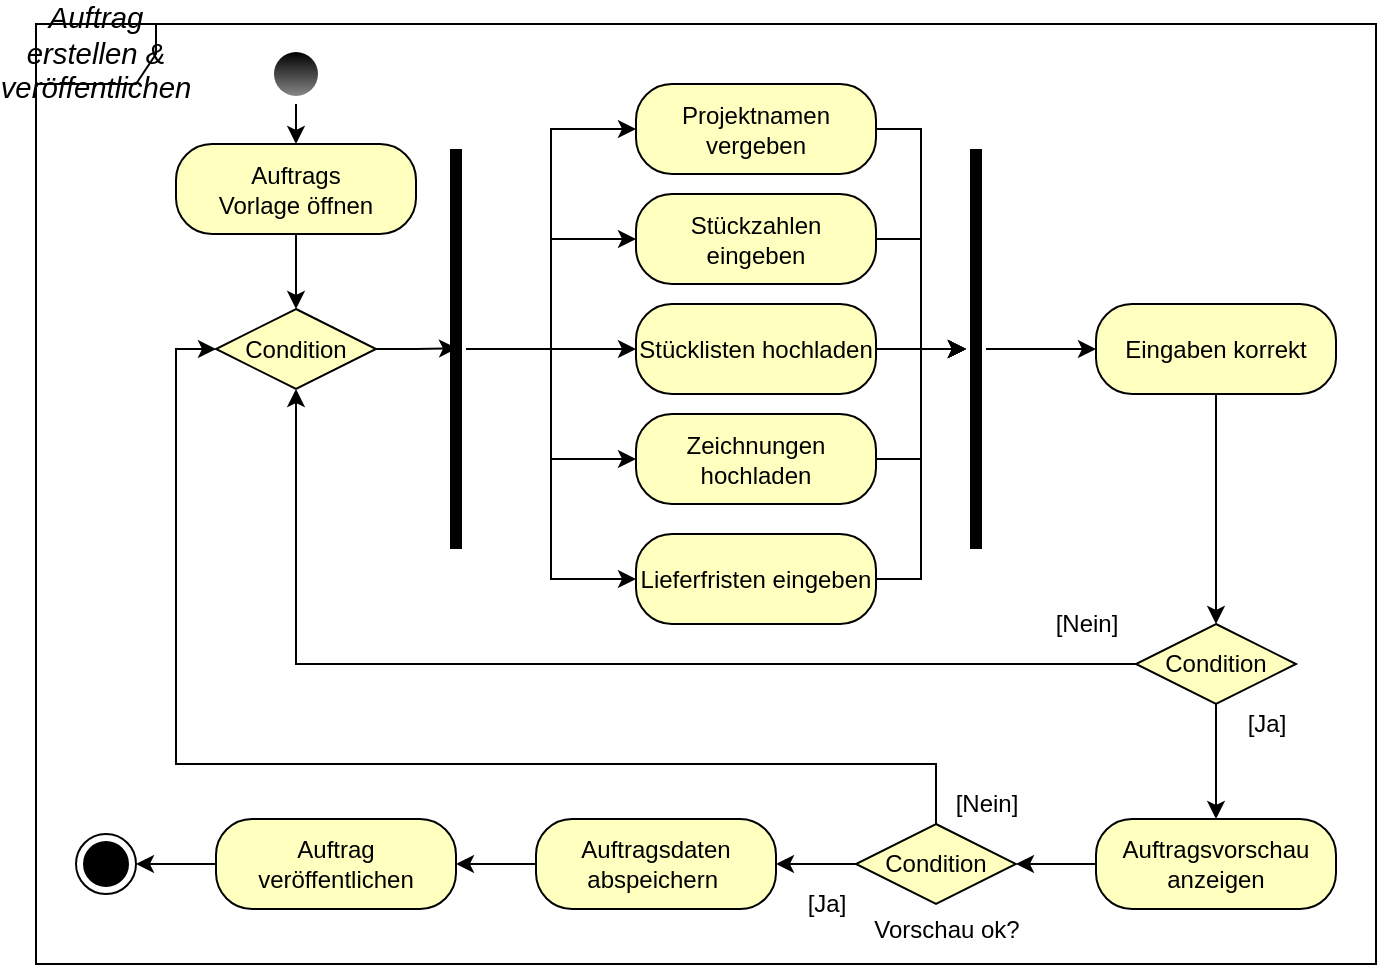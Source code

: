 <mxfile version="13.3.5" type="device"><diagram name="Page-1" id="e7e014a7-5840-1c2e-5031-d8a46d1fe8dd"><mxGraphModel dx="1220" dy="1112" grid="1" gridSize="10" guides="1" tooltips="1" connect="1" arrows="1" fold="1" page="1" pageScale="1" pageWidth="1169" pageHeight="826" background="#ffffff" math="0" shadow="0"><root><mxCell id="0"/><mxCell id="1" parent="0"/><mxCell id="OTc7slQkvgCQ9Ft_FuSA-42" value="&lt;i&gt;&lt;span style=&quot;font-size: 11.0pt ; font-family: &amp;#34;calibri&amp;#34; , sans-serif&quot;&gt;Auftrag erstellen &amp;amp; veröffentlichen&lt;/span&gt;&lt;/i&gt;" style="shape=umlFrame;whiteSpace=wrap;html=1;" parent="1" vertex="1"><mxGeometry x="50" y="60" width="670" height="470" as="geometry"/></mxCell><mxCell id="OTc7slQkvgCQ9Ft_FuSA-41" value="" style="ellipse;html=1;shape=endState;fillColor=#000000;" parent="1" vertex="1"><mxGeometry x="70" y="465" width="30" height="30" as="geometry"/></mxCell><mxCell id="Z19tyKUrV3MHubc71sTz-58" style="edgeStyle=orthogonalEdgeStyle;rounded=0;orthogonalLoop=1;jettySize=auto;html=1;exitX=0.5;exitY=1;exitDx=0;exitDy=0;entryX=0.5;entryY=0;entryDx=0;entryDy=0;startArrow=none;startFill=0;endArrow=classic;endFill=1;strokeColor=#000000;" parent="1" source="OTc7slQkvgCQ9Ft_FuSA-43" target="Z19tyKUrV3MHubc71sTz-16" edge="1"><mxGeometry relative="1" as="geometry"/></mxCell><mxCell id="OTc7slQkvgCQ9Ft_FuSA-43" value="" style="ellipse;html=1;shape=endState;fillColor=#000000;fontStyle=1;strokeColor=none;gradientColor=#878787;" parent="1" vertex="1"><mxGeometry x="165" y="70" width="30" height="30" as="geometry"/></mxCell><mxCell id="Z19tyKUrV3MHubc71sTz-49" style="edgeStyle=orthogonalEdgeStyle;rounded=0;orthogonalLoop=1;jettySize=auto;html=1;exitX=1;exitY=0.5;exitDx=0;exitDy=0;entryX=0.498;entryY=0.45;entryDx=0;entryDy=0;entryPerimeter=0;startArrow=none;startFill=0;endArrow=classic;endFill=1;strokeColor=#000000;" parent="1" source="OTc7slQkvgCQ9Ft_FuSA-61" target="Z19tyKUrV3MHubc71sTz-9" edge="1"><mxGeometry relative="1" as="geometry"/></mxCell><mxCell id="OTc7slQkvgCQ9Ft_FuSA-61" value="Condition" style="rhombus;whiteSpace=wrap;html=1;fillColor=#ffffc0;" parent="1" vertex="1"><mxGeometry x="140" y="202.5" width="80" height="40" as="geometry"/></mxCell><mxCell id="OTc7slQkvgCQ9Ft_FuSA-119" value="[Ja]" style="text;html=1;align=center;verticalAlign=middle;resizable=0;points=[];autosize=1;" parent="1" vertex="1"><mxGeometry x="650" y="400" width="30" height="20" as="geometry"/></mxCell><mxCell id="OTc7slQkvgCQ9Ft_FuSA-120" value="[Nein]" style="text;html=1;align=center;verticalAlign=middle;resizable=0;points=[];autosize=1;" parent="1" vertex="1"><mxGeometry x="550" y="350" width="50" height="20" as="geometry"/></mxCell><mxCell id="Z19tyKUrV3MHubc71sTz-32" style="edgeStyle=orthogonalEdgeStyle;rounded=0;orthogonalLoop=1;jettySize=auto;html=1;entryX=0;entryY=0.5;entryDx=0;entryDy=0;startArrow=none;startFill=0;endArrow=classic;endFill=1;strokeColor=#000000;" parent="1" source="Z19tyKUrV3MHubc71sTz-9" target="Z19tyKUrV3MHubc71sTz-24" edge="1"><mxGeometry relative="1" as="geometry"/></mxCell><mxCell id="Z19tyKUrV3MHubc71sTz-33" style="edgeStyle=orthogonalEdgeStyle;rounded=0;orthogonalLoop=1;jettySize=auto;html=1;entryX=0;entryY=0.5;entryDx=0;entryDy=0;startArrow=none;startFill=0;endArrow=classic;endFill=1;strokeColor=#000000;" parent="1" source="Z19tyKUrV3MHubc71sTz-9" target="Z19tyKUrV3MHubc71sTz-21" edge="1"><mxGeometry relative="1" as="geometry"/></mxCell><mxCell id="Z19tyKUrV3MHubc71sTz-34" style="edgeStyle=orthogonalEdgeStyle;rounded=0;orthogonalLoop=1;jettySize=auto;html=1;entryX=0;entryY=0.5;entryDx=0;entryDy=0;startArrow=none;startFill=0;endArrow=classic;endFill=1;strokeColor=#000000;" parent="1" source="Z19tyKUrV3MHubc71sTz-9" target="Z19tyKUrV3MHubc71sTz-22" edge="1"><mxGeometry relative="1" as="geometry"/></mxCell><mxCell id="Z19tyKUrV3MHubc71sTz-35" style="edgeStyle=orthogonalEdgeStyle;rounded=0;orthogonalLoop=1;jettySize=auto;html=1;startArrow=none;startFill=0;endArrow=classic;endFill=1;strokeColor=#000000;" parent="1" source="Z19tyKUrV3MHubc71sTz-9" target="Z19tyKUrV3MHubc71sTz-23" edge="1"><mxGeometry relative="1" as="geometry"/></mxCell><mxCell id="Z19tyKUrV3MHubc71sTz-36" style="edgeStyle=orthogonalEdgeStyle;rounded=0;orthogonalLoop=1;jettySize=auto;html=1;entryX=0;entryY=0.5;entryDx=0;entryDy=0;startArrow=none;startFill=0;endArrow=classic;endFill=1;strokeColor=#000000;" parent="1" source="Z19tyKUrV3MHubc71sTz-9" target="Z19tyKUrV3MHubc71sTz-25" edge="1"><mxGeometry relative="1" as="geometry"/></mxCell><mxCell id="Z19tyKUrV3MHubc71sTz-9" value="" style="shape=line;html=1;strokeWidth=6;rotation=90;" parent="1" vertex="1"><mxGeometry x="160" y="217.5" width="200" height="10" as="geometry"/></mxCell><mxCell id="Z19tyKUrV3MHubc71sTz-57" style="edgeStyle=orthogonalEdgeStyle;rounded=0;orthogonalLoop=1;jettySize=auto;html=1;entryX=0.5;entryY=0;entryDx=0;entryDy=0;startArrow=none;startFill=0;endArrow=classic;endFill=1;strokeColor=#000000;" parent="1" source="Z19tyKUrV3MHubc71sTz-16" target="OTc7slQkvgCQ9Ft_FuSA-61" edge="1"><mxGeometry relative="1" as="geometry"/></mxCell><mxCell id="Z19tyKUrV3MHubc71sTz-16" value="Auftrags&lt;br&gt;Vorlage öffnen" style="rounded=1;whiteSpace=wrap;html=1;arcSize=40;fontColor=#000000;fillColor=#ffffc0;" parent="1" vertex="1"><mxGeometry x="120" y="120" width="120" height="45" as="geometry"/></mxCell><mxCell id="Z19tyKUrV3MHubc71sTz-21" value="Stückzahlen eingeben" style="rounded=1;whiteSpace=wrap;html=1;arcSize=40;fontColor=#000000;fillColor=#ffffc0;" parent="1" vertex="1"><mxGeometry x="350" y="145" width="120" height="45" as="geometry"/></mxCell><mxCell id="Z19tyKUrV3MHubc71sTz-22" value="Stücklisten hochladen" style="rounded=1;whiteSpace=wrap;html=1;arcSize=40;fontColor=#000000;fillColor=#ffffc0;" parent="1" vertex="1"><mxGeometry x="350" y="200" width="120" height="45" as="geometry"/></mxCell><mxCell id="Z19tyKUrV3MHubc71sTz-23" value="Zeichnungen hochladen" style="rounded=1;whiteSpace=wrap;html=1;arcSize=40;fontColor=#000000;fillColor=#ffffc0;" parent="1" vertex="1"><mxGeometry x="350" y="255" width="120" height="45" as="geometry"/></mxCell><mxCell id="Z19tyKUrV3MHubc71sTz-24" value="Projektnamen vergeben" style="rounded=1;whiteSpace=wrap;html=1;arcSize=40;fontColor=#000000;fillColor=#ffffc0;" parent="1" vertex="1"><mxGeometry x="350" y="90" width="120" height="45" as="geometry"/></mxCell><mxCell id="Z19tyKUrV3MHubc71sTz-25" value="Lieferfristen eingeben" style="rounded=1;whiteSpace=wrap;html=1;arcSize=40;fontColor=#000000;fillColor=#ffffc0;" parent="1" vertex="1"><mxGeometry x="350" y="315" width="120" height="45" as="geometry"/></mxCell><mxCell id="Z19tyKUrV3MHubc71sTz-38" style="edgeStyle=orthogonalEdgeStyle;rounded=0;orthogonalLoop=1;jettySize=auto;html=1;entryX=1;entryY=0.5;entryDx=0;entryDy=0;startArrow=classic;startFill=1;endArrow=none;endFill=0;strokeColor=#000000;" parent="1" source="Z19tyKUrV3MHubc71sTz-37" target="Z19tyKUrV3MHubc71sTz-24" edge="1"><mxGeometry relative="1" as="geometry"/></mxCell><mxCell id="Z19tyKUrV3MHubc71sTz-40" style="edgeStyle=orthogonalEdgeStyle;rounded=0;orthogonalLoop=1;jettySize=auto;html=1;entryX=1;entryY=0.5;entryDx=0;entryDy=0;startArrow=classic;startFill=1;endArrow=none;endFill=0;strokeColor=#000000;" parent="1" source="Z19tyKUrV3MHubc71sTz-37" target="Z19tyKUrV3MHubc71sTz-21" edge="1"><mxGeometry relative="1" as="geometry"/></mxCell><mxCell id="Z19tyKUrV3MHubc71sTz-41" style="edgeStyle=orthogonalEdgeStyle;rounded=0;orthogonalLoop=1;jettySize=auto;html=1;entryX=1;entryY=0.5;entryDx=0;entryDy=0;startArrow=classic;startFill=1;endArrow=none;endFill=0;strokeColor=#000000;" parent="1" source="Z19tyKUrV3MHubc71sTz-37" target="Z19tyKUrV3MHubc71sTz-22" edge="1"><mxGeometry relative="1" as="geometry"/></mxCell><mxCell id="Z19tyKUrV3MHubc71sTz-42" style="edgeStyle=orthogonalEdgeStyle;rounded=0;orthogonalLoop=1;jettySize=auto;html=1;entryX=1;entryY=0.5;entryDx=0;entryDy=0;startArrow=classic;startFill=1;endArrow=none;endFill=0;strokeColor=#000000;" parent="1" source="Z19tyKUrV3MHubc71sTz-37" target="Z19tyKUrV3MHubc71sTz-23" edge="1"><mxGeometry relative="1" as="geometry"/></mxCell><mxCell id="Z19tyKUrV3MHubc71sTz-43" style="edgeStyle=orthogonalEdgeStyle;rounded=0;orthogonalLoop=1;jettySize=auto;html=1;entryX=1;entryY=0.5;entryDx=0;entryDy=0;startArrow=classic;startFill=1;endArrow=none;endFill=0;strokeColor=#000000;" parent="1" source="Z19tyKUrV3MHubc71sTz-37" target="Z19tyKUrV3MHubc71sTz-25" edge="1"><mxGeometry relative="1" as="geometry"/></mxCell><mxCell id="Z19tyKUrV3MHubc71sTz-46" style="edgeStyle=orthogonalEdgeStyle;rounded=0;orthogonalLoop=1;jettySize=auto;html=1;entryX=0;entryY=0.5;entryDx=0;entryDy=0;startArrow=none;startFill=0;endArrow=classic;endFill=1;strokeColor=#000000;" parent="1" source="Z19tyKUrV3MHubc71sTz-37" target="Z19tyKUrV3MHubc71sTz-44" edge="1"><mxGeometry relative="1" as="geometry"/></mxCell><mxCell id="Z19tyKUrV3MHubc71sTz-37" value="" style="shape=line;html=1;strokeWidth=6;rotation=90;" parent="1" vertex="1"><mxGeometry x="420" y="217.5" width="200" height="10" as="geometry"/></mxCell><mxCell id="Z19tyKUrV3MHubc71sTz-50" style="edgeStyle=orthogonalEdgeStyle;rounded=0;orthogonalLoop=1;jettySize=auto;html=1;startArrow=none;startFill=0;endArrow=classic;endFill=1;strokeColor=#000000;" parent="1" source="Z19tyKUrV3MHubc71sTz-44" target="Z19tyKUrV3MHubc71sTz-45" edge="1"><mxGeometry relative="1" as="geometry"/></mxCell><mxCell id="Z19tyKUrV3MHubc71sTz-44" value="Eingaben korrekt" style="rounded=1;whiteSpace=wrap;html=1;arcSize=40;fontColor=#000000;fillColor=#ffffc0;" parent="1" vertex="1"><mxGeometry x="580" y="200" width="120" height="45" as="geometry"/></mxCell><mxCell id="Z19tyKUrV3MHubc71sTz-51" style="edgeStyle=orthogonalEdgeStyle;rounded=0;orthogonalLoop=1;jettySize=auto;html=1;entryX=0.5;entryY=1;entryDx=0;entryDy=0;startArrow=none;startFill=0;endArrow=classic;endFill=1;strokeColor=#000000;" parent="1" source="Z19tyKUrV3MHubc71sTz-45" target="OTc7slQkvgCQ9Ft_FuSA-61" edge="1"><mxGeometry relative="1" as="geometry"/></mxCell><mxCell id="Z19tyKUrV3MHubc71sTz-64" style="edgeStyle=orthogonalEdgeStyle;rounded=0;orthogonalLoop=1;jettySize=auto;html=1;exitX=0.5;exitY=1;exitDx=0;exitDy=0;entryX=0.5;entryY=0;entryDx=0;entryDy=0;startArrow=none;startFill=0;endArrow=classic;endFill=1;strokeColor=#000000;" parent="1" source="Z19tyKUrV3MHubc71sTz-45" target="Z19tyKUrV3MHubc71sTz-63" edge="1"><mxGeometry relative="1" as="geometry"/></mxCell><mxCell id="Z19tyKUrV3MHubc71sTz-45" value="Condition" style="rhombus;whiteSpace=wrap;html=1;fillColor=#ffffc0;" parent="1" vertex="1"><mxGeometry x="600" y="360" width="80" height="40" as="geometry"/></mxCell><mxCell id="Z19tyKUrV3MHubc71sTz-55" value="" style="edgeStyle=orthogonalEdgeStyle;rounded=0;orthogonalLoop=1;jettySize=auto;html=1;startArrow=none;startFill=0;endArrow=classic;endFill=1;strokeColor=#000000;" parent="1" source="Z19tyKUrV3MHubc71sTz-52" target="Z19tyKUrV3MHubc71sTz-54" edge="1"><mxGeometry relative="1" as="geometry"/></mxCell><mxCell id="Z19tyKUrV3MHubc71sTz-52" value="Auftragsdaten&lt;br&gt;abspeichern&amp;nbsp;" style="rounded=1;whiteSpace=wrap;html=1;arcSize=40;fontColor=#000000;fillColor=#ffffc0;" parent="1" vertex="1"><mxGeometry x="300" y="457.5" width="120" height="45" as="geometry"/></mxCell><mxCell id="Z19tyKUrV3MHubc71sTz-69" style="edgeStyle=orthogonalEdgeStyle;rounded=0;orthogonalLoop=1;jettySize=auto;html=1;exitX=0;exitY=0.5;exitDx=0;exitDy=0;entryX=1;entryY=0.5;entryDx=0;entryDy=0;startArrow=none;startFill=0;endArrow=classic;endFill=1;strokeColor=#000000;" parent="1" source="Z19tyKUrV3MHubc71sTz-54" target="OTc7slQkvgCQ9Ft_FuSA-41" edge="1"><mxGeometry relative="1" as="geometry"/></mxCell><mxCell id="Z19tyKUrV3MHubc71sTz-54" value="Auftrag&lt;br&gt;veröffentlichen" style="rounded=1;whiteSpace=wrap;html=1;arcSize=40;fontColor=#000000;fillColor=#ffffc0;" parent="1" vertex="1"><mxGeometry x="140" y="457.5" width="120" height="45" as="geometry"/></mxCell><mxCell id="Z19tyKUrV3MHubc71sTz-67" style="edgeStyle=orthogonalEdgeStyle;rounded=0;orthogonalLoop=1;jettySize=auto;html=1;entryX=1;entryY=0.5;entryDx=0;entryDy=0;startArrow=none;startFill=0;endArrow=classic;endFill=1;strokeColor=#000000;" parent="1" source="Z19tyKUrV3MHubc71sTz-63" target="Z19tyKUrV3MHubc71sTz-65" edge="1"><mxGeometry relative="1" as="geometry"/></mxCell><mxCell id="Z19tyKUrV3MHubc71sTz-63" value="Auftragsvorschau&lt;br&gt;anzeigen" style="rounded=1;whiteSpace=wrap;html=1;arcSize=40;fontColor=#000000;fillColor=#ffffc0;" parent="1" vertex="1"><mxGeometry x="580" y="457.5" width="120" height="45" as="geometry"/></mxCell><mxCell id="Z19tyKUrV3MHubc71sTz-70" style="edgeStyle=orthogonalEdgeStyle;rounded=0;orthogonalLoop=1;jettySize=auto;html=1;exitX=0;exitY=0.5;exitDx=0;exitDy=0;entryX=1;entryY=0.5;entryDx=0;entryDy=0;startArrow=none;startFill=0;endArrow=classic;endFill=1;strokeColor=#000000;" parent="1" source="Z19tyKUrV3MHubc71sTz-65" target="Z19tyKUrV3MHubc71sTz-52" edge="1"><mxGeometry relative="1" as="geometry"/></mxCell><mxCell id="Z19tyKUrV3MHubc71sTz-73" style="edgeStyle=orthogonalEdgeStyle;rounded=0;orthogonalLoop=1;jettySize=auto;html=1;exitX=0.5;exitY=0;exitDx=0;exitDy=0;entryX=0;entryY=0.5;entryDx=0;entryDy=0;startArrow=none;startFill=0;endArrow=classic;endFill=1;strokeColor=#000000;" parent="1" source="Z19tyKUrV3MHubc71sTz-65" target="OTc7slQkvgCQ9Ft_FuSA-61" edge="1"><mxGeometry relative="1" as="geometry"><Array as="points"><mxPoint x="500" y="430"/><mxPoint x="120" y="430"/><mxPoint x="120" y="223"/></Array></mxGeometry></mxCell><mxCell id="Z19tyKUrV3MHubc71sTz-65" value="Condition" style="rhombus;whiteSpace=wrap;html=1;fillColor=#ffffc0;" parent="1" vertex="1"><mxGeometry x="460" y="460" width="80" height="40" as="geometry"/></mxCell><mxCell id="Z19tyKUrV3MHubc71sTz-71" value="[Nein]" style="text;html=1;align=center;verticalAlign=middle;resizable=0;points=[];autosize=1;" parent="1" vertex="1"><mxGeometry x="500" y="440" width="50" height="20" as="geometry"/></mxCell><mxCell id="Z19tyKUrV3MHubc71sTz-72" value="[Ja]" style="text;html=1;align=center;verticalAlign=middle;resizable=0;points=[];autosize=1;" parent="1" vertex="1"><mxGeometry x="430" y="490" width="30" height="20" as="geometry"/></mxCell><mxCell id="xZ3EQ6RqJdRrM91hV-KH-1" value="Vorschau ok?" style="text;html=1;align=center;verticalAlign=middle;resizable=0;points=[];autosize=1;" vertex="1" parent="1"><mxGeometry x="460" y="502.5" width="90" height="20" as="geometry"/></mxCell></root></mxGraphModel></diagram></mxfile>